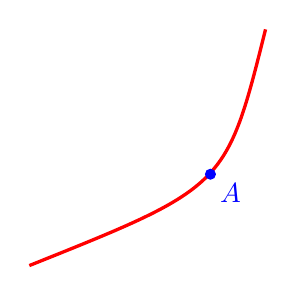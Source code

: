 \begin{tikzpicture}
   \draw[very thick, color=red] (-2,-2)  .. controls (0.5,-1) .. (1,1);
  \fill[blue] (0.3,-0.84) circle (2pt) node[below right] {$A$};
\end{tikzpicture}
